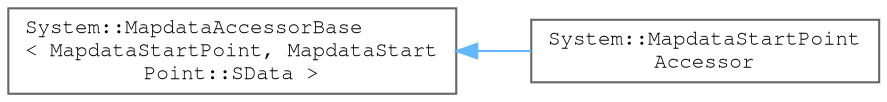 digraph "Graphical Class Hierarchy"
{
 // LATEX_PDF_SIZE
  bgcolor="transparent";
  edge [fontname=FreeMono,fontsize=10,labelfontname=FreeMono,labelfontsize=10];
  node [fontname=FreeMono,fontsize=10,shape=box,height=0.2,width=0.4];
  rankdir="LR";
  Node0 [label="System::MapdataAccessorBase\l\< MapdataStartPoint, MapdataStart\lPoint::SData \>",height=0.2,width=0.4,color="grey40", fillcolor="white", style="filled",URL="$class_system_1_1_mapdata_accessor_base.html",tooltip=" "];
  Node0 -> Node1 [dir="back",color="steelblue1",style="solid"];
  Node1 [label="System::MapdataStartPoint\lAccessor",height=0.2,width=0.4,color="grey40", fillcolor="white", style="filled",URL="$class_system_1_1_mapdata_start_point_accessor.html",tooltip=" "];
}
